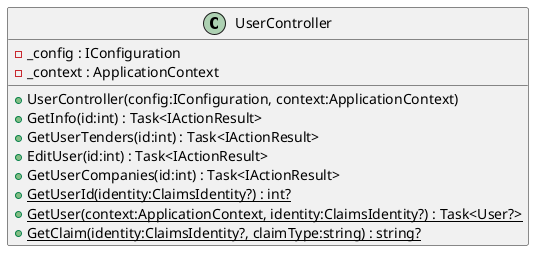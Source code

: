 @startuml
class UserController {
    - _config : IConfiguration
    - _context : ApplicationContext
    + UserController(config:IConfiguration, context:ApplicationContext)
    + GetInfo(id:int) : Task<IActionResult>
    + GetUserTenders(id:int) : Task<IActionResult>
    + EditUser(id:int) : Task<IActionResult>
    + GetUserCompanies(id:int) : Task<IActionResult>
    + {static} GetUserId(identity:ClaimsIdentity?) : int?
    + {static} GetUser(context:ApplicationContext, identity:ClaimsIdentity?) : Task<User?>
    + {static} GetClaim(identity:ClaimsIdentity?, claimType:string) : string?
}
'ControllerBase <|-- UserController
@enduml
